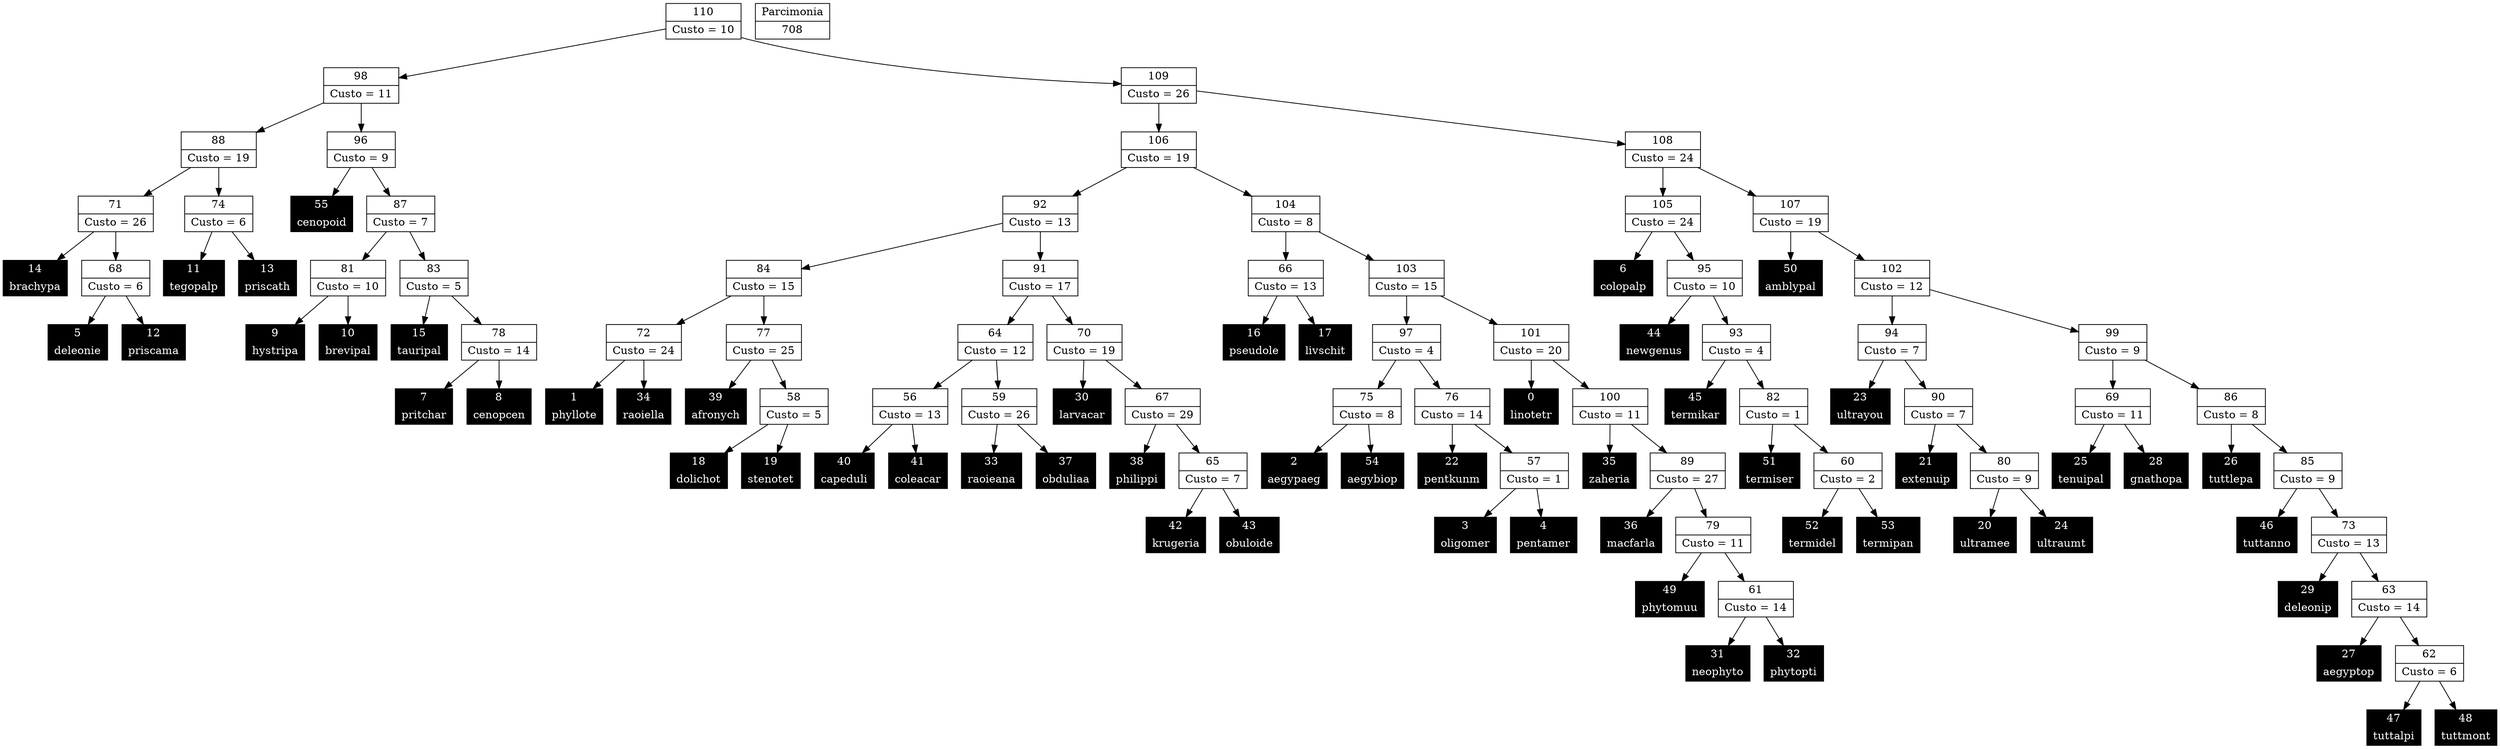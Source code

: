 Digraph G {
0 [shape="record", label="{0 | linotetr}",style=filled, color=black, fontcolor=white,fontsize=14, height=0.5]
1 [shape="record", label="{1 | phyllote}",style=filled, color=black, fontcolor=white,fontsize=14, height=0.5]
2 [shape="record", label="{2 | aegypaeg}",style=filled, color=black, fontcolor=white,fontsize=14, height=0.5]
3 [shape="record", label="{3 | oligomer}",style=filled, color=black, fontcolor=white,fontsize=14, height=0.5]
4 [shape="record", label="{4 | pentamer}",style=filled, color=black, fontcolor=white,fontsize=14, height=0.5]
5 [shape="record", label="{5 | deleonie}",style=filled, color=black, fontcolor=white,fontsize=14, height=0.5]
6 [shape="record", label="{6 | colopalp}",style=filled, color=black, fontcolor=white,fontsize=14, height=0.5]
7 [shape="record", label="{7 | pritchar}",style=filled, color=black, fontcolor=white,fontsize=14, height=0.5]
8 [shape="record", label="{8 | cenopcen}",style=filled, color=black, fontcolor=white,fontsize=14, height=0.5]
9 [shape="record", label="{9 | hystripa}",style=filled, color=black, fontcolor=white,fontsize=14, height=0.5]
10 [shape="record", label="{10 | brevipal}",style=filled, color=black, fontcolor=white,fontsize=14, height=0.5]
11 [shape="record", label="{11 | tegopalp}",style=filled, color=black, fontcolor=white,fontsize=14, height=0.5]
12 [shape="record", label="{12 | priscama}",style=filled, color=black, fontcolor=white,fontsize=14, height=0.5]
13 [shape="record", label="{13 | priscath}",style=filled, color=black, fontcolor=white,fontsize=14, height=0.5]
14 [shape="record", label="{14 | brachypa}",style=filled, color=black, fontcolor=white,fontsize=14, height=0.5]
15 [shape="record", label="{15 | tauripal}",style=filled, color=black, fontcolor=white,fontsize=14, height=0.5]
16 [shape="record", label="{16 | pseudole}",style=filled, color=black, fontcolor=white,fontsize=14, height=0.5]
17 [shape="record", label="{17 | livschit}",style=filled, color=black, fontcolor=white,fontsize=14, height=0.5]
18 [shape="record", label="{18 | dolichot}",style=filled, color=black, fontcolor=white,fontsize=14, height=0.5]
19 [shape="record", label="{19 | stenotet}",style=filled, color=black, fontcolor=white,fontsize=14, height=0.5]
20 [shape="record", label="{20 | ultramee}",style=filled, color=black, fontcolor=white,fontsize=14, height=0.5]
21 [shape="record", label="{21 | extenuip}",style=filled, color=black, fontcolor=white,fontsize=14, height=0.5]
22 [shape="record", label="{22 | pentkunm}",style=filled, color=black, fontcolor=white,fontsize=14, height=0.5]
23 [shape="record", label="{23 | ultrayou}",style=filled, color=black, fontcolor=white,fontsize=14, height=0.5]
24 [shape="record", label="{24 | ultraumt}",style=filled, color=black, fontcolor=white,fontsize=14, height=0.5]
25 [shape="record", label="{25 | tenuipal}",style=filled, color=black, fontcolor=white,fontsize=14, height=0.5]
26 [shape="record", label="{26 | tuttlepa}",style=filled, color=black, fontcolor=white,fontsize=14, height=0.5]
27 [shape="record", label="{27 | aegyptop}",style=filled, color=black, fontcolor=white,fontsize=14, height=0.5]
28 [shape="record", label="{28 | gnathopa}",style=filled, color=black, fontcolor=white,fontsize=14, height=0.5]
29 [shape="record", label="{29 | deleonip}",style=filled, color=black, fontcolor=white,fontsize=14, height=0.5]
30 [shape="record", label="{30 | larvacar}",style=filled, color=black, fontcolor=white,fontsize=14, height=0.5]
31 [shape="record", label="{31 | neophyto}",style=filled, color=black, fontcolor=white,fontsize=14, height=0.5]
32 [shape="record", label="{32 | phytopti}",style=filled, color=black, fontcolor=white,fontsize=14, height=0.5]
33 [shape="record", label="{33 | raoieana}",style=filled, color=black, fontcolor=white,fontsize=14, height=0.5]
34 [shape="record", label="{34 | raoiella}",style=filled, color=black, fontcolor=white,fontsize=14, height=0.5]
35 [shape="record", label="{35 | zaheria}",style=filled, color=black, fontcolor=white,fontsize=14, height=0.5]
36 [shape="record", label="{36 | macfarla}",style=filled, color=black, fontcolor=white,fontsize=14, height=0.5]
37 [shape="record", label="{37 | obduliaa}",style=filled, color=black, fontcolor=white,fontsize=14, height=0.5]
38 [shape="record", label="{38 | philippi}",style=filled, color=black, fontcolor=white,fontsize=14, height=0.5]
39 [shape="record", label="{39 | afronych}",style=filled, color=black, fontcolor=white,fontsize=14, height=0.5]
40 [shape="record", label="{40 | capeduli}",style=filled, color=black, fontcolor=white,fontsize=14, height=0.5]
41 [shape="record", label="{41 | coleacar}",style=filled, color=black, fontcolor=white,fontsize=14, height=0.5]
42 [shape="record", label="{42 | krugeria}",style=filled, color=black, fontcolor=white,fontsize=14, height=0.5]
43 [shape="record", label="{43 | obuloide}",style=filled, color=black, fontcolor=white,fontsize=14, height=0.5]
44 [shape="record", label="{44 | newgenus}",style=filled, color=black, fontcolor=white,fontsize=14, height=0.5]
45 [shape="record", label="{45 | termikar}",style=filled, color=black, fontcolor=white,fontsize=14, height=0.5]
46 [shape="record", label="{46 | tuttanno}",style=filled, color=black, fontcolor=white,fontsize=14, height=0.5]
47 [shape="record", label="{47 | tuttalpi}",style=filled, color=black, fontcolor=white,fontsize=14, height=0.5]
48 [shape="record", label="{48 | tuttmont}",style=filled, color=black, fontcolor=white,fontsize=14, height=0.5]
49 [shape="record", label="{49 | phytomuu}",style=filled, color=black, fontcolor=white,fontsize=14, height=0.5]
50 [shape="record", label="{50 | amblypal}",style=filled, color=black, fontcolor=white,fontsize=14, height=0.5]
51 [shape="record", label="{51 | termiser}",style=filled, color=black, fontcolor=white,fontsize=14, height=0.5]
52 [shape="record", label="{52 | termidel}",style=filled, color=black, fontcolor=white,fontsize=14, height=0.5]
53 [shape="record", label="{53 | termipan}",style=filled, color=black, fontcolor=white,fontsize=14, height=0.5]
54 [shape="record", label="{54 | aegybiop}",style=filled, color=black, fontcolor=white,fontsize=14, height=0.5]
55 [shape="record", label="{55 | cenopoid}",style=filled, color=black, fontcolor=white,fontsize=14, height=0.5]
56 [shape="record", label="{56|Custo = 13}"]
57 [shape="record", label="{57|Custo = 1}"]
58 [shape="record", label="{58|Custo = 5}"]
59 [shape="record", label="{59|Custo = 26}"]
60 [shape="record", label="{60|Custo = 2}"]
61 [shape="record", label="{61|Custo = 14}"]
62 [shape="record", label="{62|Custo = 6}"]
63 [shape="record", label="{63|Custo = 14}"]
64 [shape="record", label="{64|Custo = 12}"]
65 [shape="record", label="{65|Custo = 7}"]
66 [shape="record", label="{66|Custo = 13}"]
67 [shape="record", label="{67|Custo = 29}"]
68 [shape="record", label="{68|Custo = 6}"]
69 [shape="record", label="{69|Custo = 11}"]
70 [shape="record", label="{70|Custo = 19}"]
71 [shape="record", label="{71|Custo = 26}"]
72 [shape="record", label="{72|Custo = 24}"]
73 [shape="record", label="{73|Custo = 13}"]
74 [shape="record", label="{74|Custo = 6}"]
75 [shape="record", label="{75|Custo = 8}"]
76 [shape="record", label="{76|Custo = 14}"]
77 [shape="record", label="{77|Custo = 25}"]
78 [shape="record", label="{78|Custo = 14}"]
79 [shape="record", label="{79|Custo = 11}"]
80 [shape="record", label="{80|Custo = 9}"]
81 [shape="record", label="{81|Custo = 10}"]
82 [shape="record", label="{82|Custo = 1}"]
83 [shape="record", label="{83|Custo = 5}"]
84 [shape="record", label="{84|Custo = 15}"]
85 [shape="record", label="{85|Custo = 9}"]
86 [shape="record", label="{86|Custo = 8}"]
87 [shape="record", label="{87|Custo = 7}"]
88 [shape="record", label="{88|Custo = 19}"]
89 [shape="record", label="{89|Custo = 27}"]
90 [shape="record", label="{90|Custo = 7}"]
91 [shape="record", label="{91|Custo = 17}"]
92 [shape="record", label="{92|Custo = 13}"]
93 [shape="record", label="{93|Custo = 4}"]
94 [shape="record", label="{94|Custo = 7}"]
95 [shape="record", label="{95|Custo = 10}"]
96 [shape="record", label="{96|Custo = 9}"]
97 [shape="record", label="{97|Custo = 4}"]
98 [shape="record", label="{98|Custo = 11}"]
99 [shape="record", label="{99|Custo = 9}"]
100 [shape="record", label="{100|Custo = 11}"]
101 [shape="record", label="{101|Custo = 20}"]
102 [shape="record", label="{102|Custo = 12}"]
103 [shape="record", label="{103|Custo = 15}"]
104 [shape="record", label="{104|Custo = 8}"]
105 [shape="record", label="{105|Custo = 24}"]
106 [shape="record", label="{106|Custo = 19}"]
107 [shape="record", label="{107|Custo = 19}"]
108 [shape="record", label="{108|Custo = 24}"]
109 [shape="record", label="{109|Custo = 26}"]
110 [shape="record", label="{110|Custo = 10}"]

56->41
56->40
57->4
57->3
58->19
58->18
59->37
59->33
60->53
60->52
61->32
61->31
62->48
62->47
63->62
63->27
64->59
64->56
65->43
65->42
66->17
66->16
67->65
67->38
68->12
68->5
69->28
69->25
70->67
70->30
71->68
71->14
72->34
72->1
73->63
73->29
74->13
74->11
75->54
75->2
76->57
76->22
77->58
77->39
78->8
78->7
79->61
79->49
80->24
80->20
81->10
81->9
82->60
82->51
83->78
83->15
84->77
84->72
85->73
85->46
86->85
86->26
87->83
87->81
88->74
88->71
89->79
89->36
90->80
90->21
91->70
91->64
92->91
92->84
93->82
93->45
94->90
94->23
95->93
95->44
96->87
96->55
97->76
97->75
98->96
98->88
99->86
99->69
100->89
100->35
101->100
101->0
102->99
102->94
103->101
103->97
104->103
104->66
105->95
105->6
106->104
106->92
107->102
107->50
108->107
108->105
109->108
109->106
110->109
110->98

708 [shape="record", label="{Parcimonia|708}"]
}